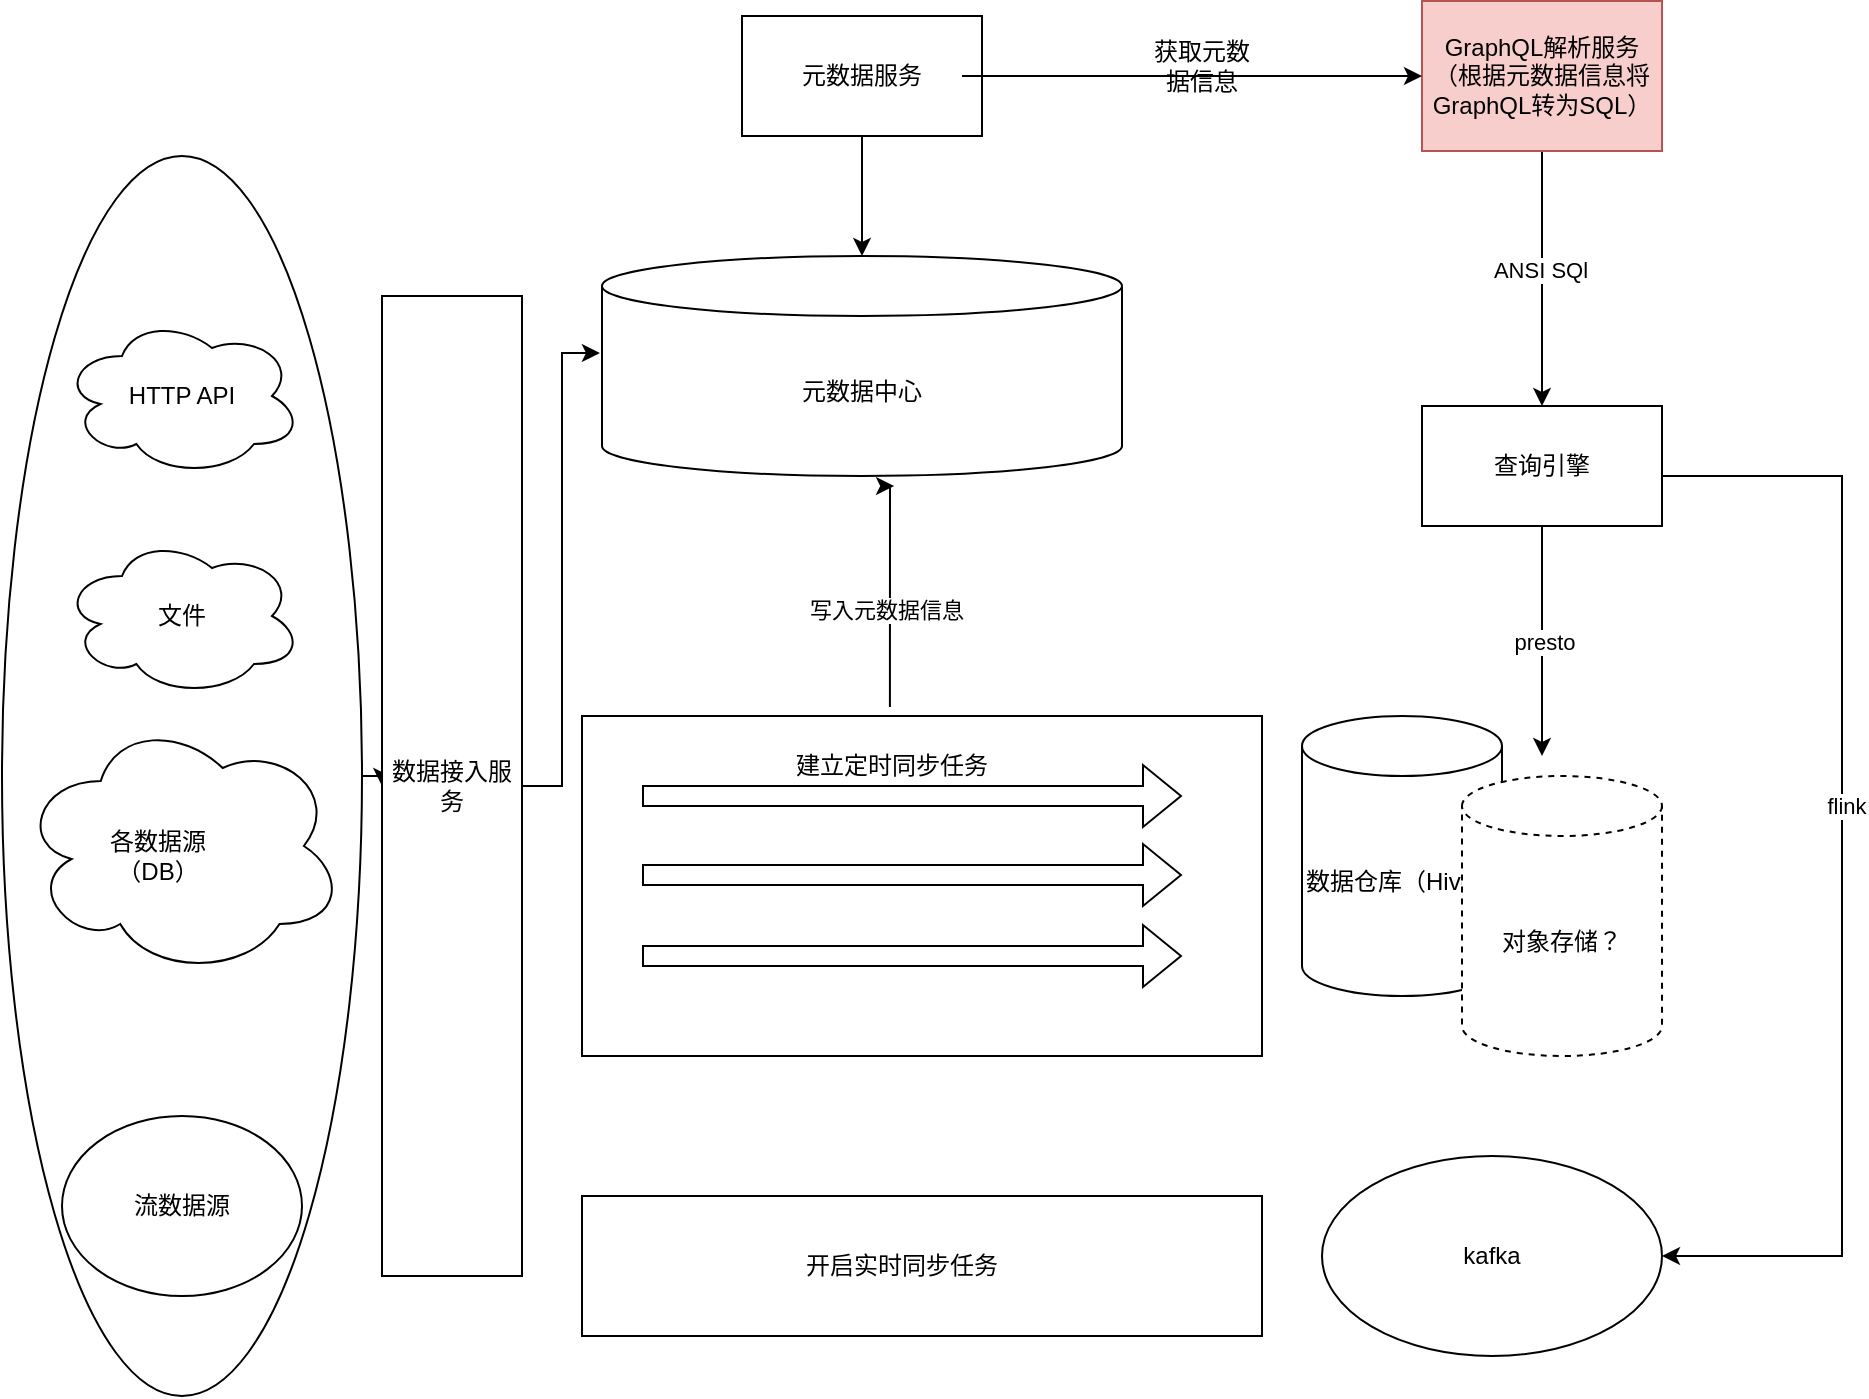 <mxfile version="20.8.16" type="device"><diagram name="第 1 页" id="o8HTxQqyZXv8Ai3uBEYU"><mxGraphModel dx="1115" dy="674" grid="1" gridSize="10" guides="1" tooltips="1" connect="1" arrows="1" fold="1" page="1" pageScale="1" pageWidth="1654" pageHeight="2336" math="0" shadow="0"><root><mxCell id="0"/><mxCell id="1" parent="0"/><mxCell id="2lIawpZQwT5bFQIkKtWB-8" style="edgeStyle=orthogonalEdgeStyle;rounded=0;orthogonalLoop=1;jettySize=auto;html=1;exitX=1;exitY=0.5;exitDx=0;exitDy=0;entryX=0;entryY=0.5;entryDx=0;entryDy=0;" edge="1" parent="1" source="2lIawpZQwT5bFQIkKtWB-6" target="fh-Dkx5kKUJEtwdAdxF6-14"><mxGeometry relative="1" as="geometry"/></mxCell><mxCell id="2lIawpZQwT5bFQIkKtWB-6" value="" style="ellipse;whiteSpace=wrap;html=1;" vertex="1" parent="1"><mxGeometry x="70" y="180" width="180" height="620" as="geometry"/></mxCell><mxCell id="uI_Moq41-VzR8WGwtNll-1" value="" style="rounded=0;whiteSpace=wrap;html=1;" parent="1" vertex="1"><mxGeometry x="360" y="460" width="340" height="170" as="geometry"/></mxCell><mxCell id="2lIawpZQwT5bFQIkKtWB-1" value="" style="rounded=0;whiteSpace=wrap;html=1;" vertex="1" parent="1"><mxGeometry x="360" y="700" width="340" height="70" as="geometry"/></mxCell><mxCell id="fh-Dkx5kKUJEtwdAdxF6-1" value="" style="ellipse;shape=cloud;whiteSpace=wrap;html=1;" parent="1" vertex="1"><mxGeometry x="78.75" y="460" width="162.5" height="130" as="geometry"/></mxCell><mxCell id="fh-Dkx5kKUJEtwdAdxF6-22" style="edgeStyle=orthogonalEdgeStyle;rounded=0;orthogonalLoop=1;jettySize=auto;html=1;entryX=0.408;entryY=0.995;entryDx=0;entryDy=0;entryPerimeter=0;" parent="1" edge="1"><mxGeometry relative="1" as="geometry"><mxPoint x="516.04" y="345.0" as="targetPoint"/><Array as="points"><mxPoint x="513.96" y="345.55"/></Array><mxPoint x="513.96" y="455.55" as="sourcePoint"/></mxGeometry></mxCell><mxCell id="fh-Dkx5kKUJEtwdAdxF6-29" value="写入元数据信息" style="edgeLabel;html=1;align=center;verticalAlign=middle;resizable=0;points=[];" parent="fh-Dkx5kKUJEtwdAdxF6-22" vertex="1" connectable="0"><mxGeometry x="0.104" y="2" relative="1" as="geometry"><mxPoint y="13" as="offset"/></mxGeometry></mxCell><mxCell id="fh-Dkx5kKUJEtwdAdxF6-8" value="数据仓库（Hive）" style="shape=cylinder3;whiteSpace=wrap;html=1;boundedLbl=1;backgroundOutline=1;size=15;" parent="1" vertex="1"><mxGeometry x="720" y="460" width="100" height="140" as="geometry"/></mxCell><mxCell id="fh-Dkx5kKUJEtwdAdxF6-9" value="" style="shape=flexArrow;endArrow=classic;html=1;rounded=0;" parent="1" edge="1"><mxGeometry width="50" height="50" relative="1" as="geometry"><mxPoint x="390" y="500" as="sourcePoint"/><mxPoint x="660" y="500" as="targetPoint"/></mxGeometry></mxCell><mxCell id="fh-Dkx5kKUJEtwdAdxF6-10" value="" style="shape=flexArrow;endArrow=classic;html=1;rounded=0;" parent="1" edge="1"><mxGeometry width="50" height="50" relative="1" as="geometry"><mxPoint x="390" y="539.5" as="sourcePoint"/><mxPoint x="660" y="539.5" as="targetPoint"/></mxGeometry></mxCell><mxCell id="fh-Dkx5kKUJEtwdAdxF6-11" value="" style="shape=flexArrow;endArrow=classic;html=1;rounded=0;" parent="1" edge="1"><mxGeometry width="50" height="50" relative="1" as="geometry"><mxPoint x="390" y="580" as="sourcePoint"/><mxPoint x="660" y="580" as="targetPoint"/></mxGeometry></mxCell><mxCell id="fh-Dkx5kKUJEtwdAdxF6-12" value="建立定时同步任务" style="text;html=1;strokeColor=none;fillColor=none;align=center;verticalAlign=middle;whiteSpace=wrap;rounded=0;" parent="1" vertex="1"><mxGeometry x="460" y="470" width="110" height="30" as="geometry"/></mxCell><mxCell id="fh-Dkx5kKUJEtwdAdxF6-13" value="各数据源（DB）" style="text;html=1;strokeColor=none;fillColor=none;align=center;verticalAlign=middle;whiteSpace=wrap;rounded=0;" parent="1" vertex="1"><mxGeometry x="117.5" y="515" width="60" height="30" as="geometry"/></mxCell><mxCell id="fh-Dkx5kKUJEtwdAdxF6-23" style="edgeStyle=orthogonalEdgeStyle;rounded=0;orthogonalLoop=1;jettySize=auto;html=1;entryX=-0.004;entryY=0.441;entryDx=0;entryDy=0;entryPerimeter=0;" parent="1" source="fh-Dkx5kKUJEtwdAdxF6-14" target="fh-Dkx5kKUJEtwdAdxF6-17" edge="1"><mxGeometry relative="1" as="geometry"/></mxCell><mxCell id="fh-Dkx5kKUJEtwdAdxF6-14" value="数据接入服务" style="rounded=0;whiteSpace=wrap;html=1;" parent="1" vertex="1"><mxGeometry x="260" y="250" width="70" height="490" as="geometry"/></mxCell><mxCell id="fh-Dkx5kKUJEtwdAdxF6-25" style="edgeStyle=orthogonalEdgeStyle;rounded=0;orthogonalLoop=1;jettySize=auto;html=1;entryX=0.5;entryY=0;entryDx=0;entryDy=0;entryPerimeter=0;" parent="1" target="fh-Dkx5kKUJEtwdAdxF6-17" edge="1"><mxGeometry relative="1" as="geometry"><mxPoint x="485" y="220" as="targetPoint"/><mxPoint x="490" y="170" as="sourcePoint"/><Array as="points"><mxPoint x="500" y="170"/></Array></mxGeometry></mxCell><mxCell id="fh-Dkx5kKUJEtwdAdxF6-15" value="元数据服务" style="rounded=0;whiteSpace=wrap;html=1;" parent="1" vertex="1"><mxGeometry x="440" y="110" width="120" height="60" as="geometry"/></mxCell><mxCell id="uI_Moq41-VzR8WGwtNll-14" style="edgeStyle=orthogonalEdgeStyle;rounded=0;orthogonalLoop=1;jettySize=auto;html=1;entryX=0.5;entryY=0;entryDx=0;entryDy=0;" parent="1" source="fh-Dkx5kKUJEtwdAdxF6-16" target="uI_Moq41-VzR8WGwtNll-12" edge="1"><mxGeometry relative="1" as="geometry"/></mxCell><mxCell id="uI_Moq41-VzR8WGwtNll-16" value="ANSI SQl" style="edgeLabel;html=1;align=center;verticalAlign=middle;resizable=0;points=[];" parent="uI_Moq41-VzR8WGwtNll-14" vertex="1" connectable="0"><mxGeometry x="-0.074" y="-1" relative="1" as="geometry"><mxPoint as="offset"/></mxGeometry></mxCell><mxCell id="fh-Dkx5kKUJEtwdAdxF6-16" value="GraphQL解析服务（根据元数据信息将GraphQL转为SQL）" style="rounded=0;whiteSpace=wrap;html=1;fillColor=#f8cecc;strokeColor=#b85450;" parent="1" vertex="1"><mxGeometry x="780" y="102.5" width="120" height="75" as="geometry"/></mxCell><mxCell id="fh-Dkx5kKUJEtwdAdxF6-17" value="元数据中心" style="shape=cylinder3;whiteSpace=wrap;html=1;boundedLbl=1;backgroundOutline=1;size=15;" parent="1" vertex="1"><mxGeometry x="370" y="230" width="260" height="110" as="geometry"/></mxCell><mxCell id="fh-Dkx5kKUJEtwdAdxF6-26" value="" style="endArrow=classic;html=1;rounded=0;entryX=0;entryY=0.5;entryDx=0;entryDy=0;" parent="1" target="fh-Dkx5kKUJEtwdAdxF6-16" edge="1"><mxGeometry width="50" height="50" relative="1" as="geometry"><mxPoint x="550" y="140" as="sourcePoint"/><mxPoint x="620" y="120" as="targetPoint"/></mxGeometry></mxCell><mxCell id="fh-Dkx5kKUJEtwdAdxF6-27" value="获取元数据信息" style="text;html=1;strokeColor=none;fillColor=none;align=center;verticalAlign=middle;whiteSpace=wrap;rounded=0;" parent="1" vertex="1"><mxGeometry x="640" y="120" width="60" height="30" as="geometry"/></mxCell><mxCell id="uI_Moq41-VzR8WGwtNll-3" value="对象存储？" style="shape=cylinder3;whiteSpace=wrap;html=1;boundedLbl=1;backgroundOutline=1;size=15;dashed=1;" parent="1" vertex="1"><mxGeometry x="800" y="490" width="100" height="140" as="geometry"/></mxCell><mxCell id="uI_Moq41-VzR8WGwtNll-9" value="流数据源" style="ellipse;whiteSpace=wrap;html=1;" parent="1" vertex="1"><mxGeometry x="100" y="660" width="120" height="90" as="geometry"/></mxCell><mxCell id="uI_Moq41-VzR8WGwtNll-10" value="开启实时同步任务" style="text;html=1;strokeColor=none;fillColor=none;align=center;verticalAlign=middle;whiteSpace=wrap;rounded=0;" parent="1" vertex="1"><mxGeometry x="465" y="720" width="110" height="30" as="geometry"/></mxCell><mxCell id="uI_Moq41-VzR8WGwtNll-11" value="kafka" style="ellipse;whiteSpace=wrap;html=1;" parent="1" vertex="1"><mxGeometry x="730" y="680" width="170" height="100" as="geometry"/></mxCell><mxCell id="uI_Moq41-VzR8WGwtNll-15" value="presto" style="edgeStyle=orthogonalEdgeStyle;rounded=0;orthogonalLoop=1;jettySize=auto;html=1;" parent="1" source="uI_Moq41-VzR8WGwtNll-12" edge="1"><mxGeometry relative="1" as="geometry"><mxPoint x="840" y="480" as="targetPoint"/></mxGeometry></mxCell><mxCell id="2lIawpZQwT5bFQIkKtWB-2" style="edgeStyle=orthogonalEdgeStyle;rounded=0;orthogonalLoop=1;jettySize=auto;html=1;entryX=1;entryY=0.5;entryDx=0;entryDy=0;" edge="1" parent="1" source="uI_Moq41-VzR8WGwtNll-12" target="uI_Moq41-VzR8WGwtNll-11"><mxGeometry relative="1" as="geometry"><Array as="points"><mxPoint x="990" y="340"/><mxPoint x="990" y="730"/></Array></mxGeometry></mxCell><mxCell id="2lIawpZQwT5bFQIkKtWB-3" value="flink" style="edgeLabel;html=1;align=center;verticalAlign=middle;resizable=0;points=[];" vertex="1" connectable="0" parent="2lIawpZQwT5bFQIkKtWB-2"><mxGeometry x="-0.105" y="2" relative="1" as="geometry"><mxPoint as="offset"/></mxGeometry></mxCell><mxCell id="uI_Moq41-VzR8WGwtNll-12" value="查询引擎" style="rounded=0;whiteSpace=wrap;html=1;" parent="1" vertex="1"><mxGeometry x="780" y="305" width="120" height="60" as="geometry"/></mxCell><mxCell id="uI_Moq41-VzR8WGwtNll-2" value="文件" style="ellipse;shape=cloud;whiteSpace=wrap;html=1;" parent="1" vertex="1"><mxGeometry x="100" y="370" width="120" height="80" as="geometry"/></mxCell><mxCell id="2lIawpZQwT5bFQIkKtWB-4" style="edgeStyle=orthogonalEdgeStyle;rounded=0;orthogonalLoop=1;jettySize=auto;html=1;exitX=0.5;exitY=1;exitDx=0;exitDy=0;" edge="1" parent="1" source="uI_Moq41-VzR8WGwtNll-1" target="uI_Moq41-VzR8WGwtNll-1"><mxGeometry relative="1" as="geometry"/></mxCell><mxCell id="2lIawpZQwT5bFQIkKtWB-5" value="HTTP API" style="ellipse;shape=cloud;whiteSpace=wrap;html=1;" vertex="1" parent="1"><mxGeometry x="100" y="260" width="120" height="80" as="geometry"/></mxCell></root></mxGraphModel></diagram></mxfile>